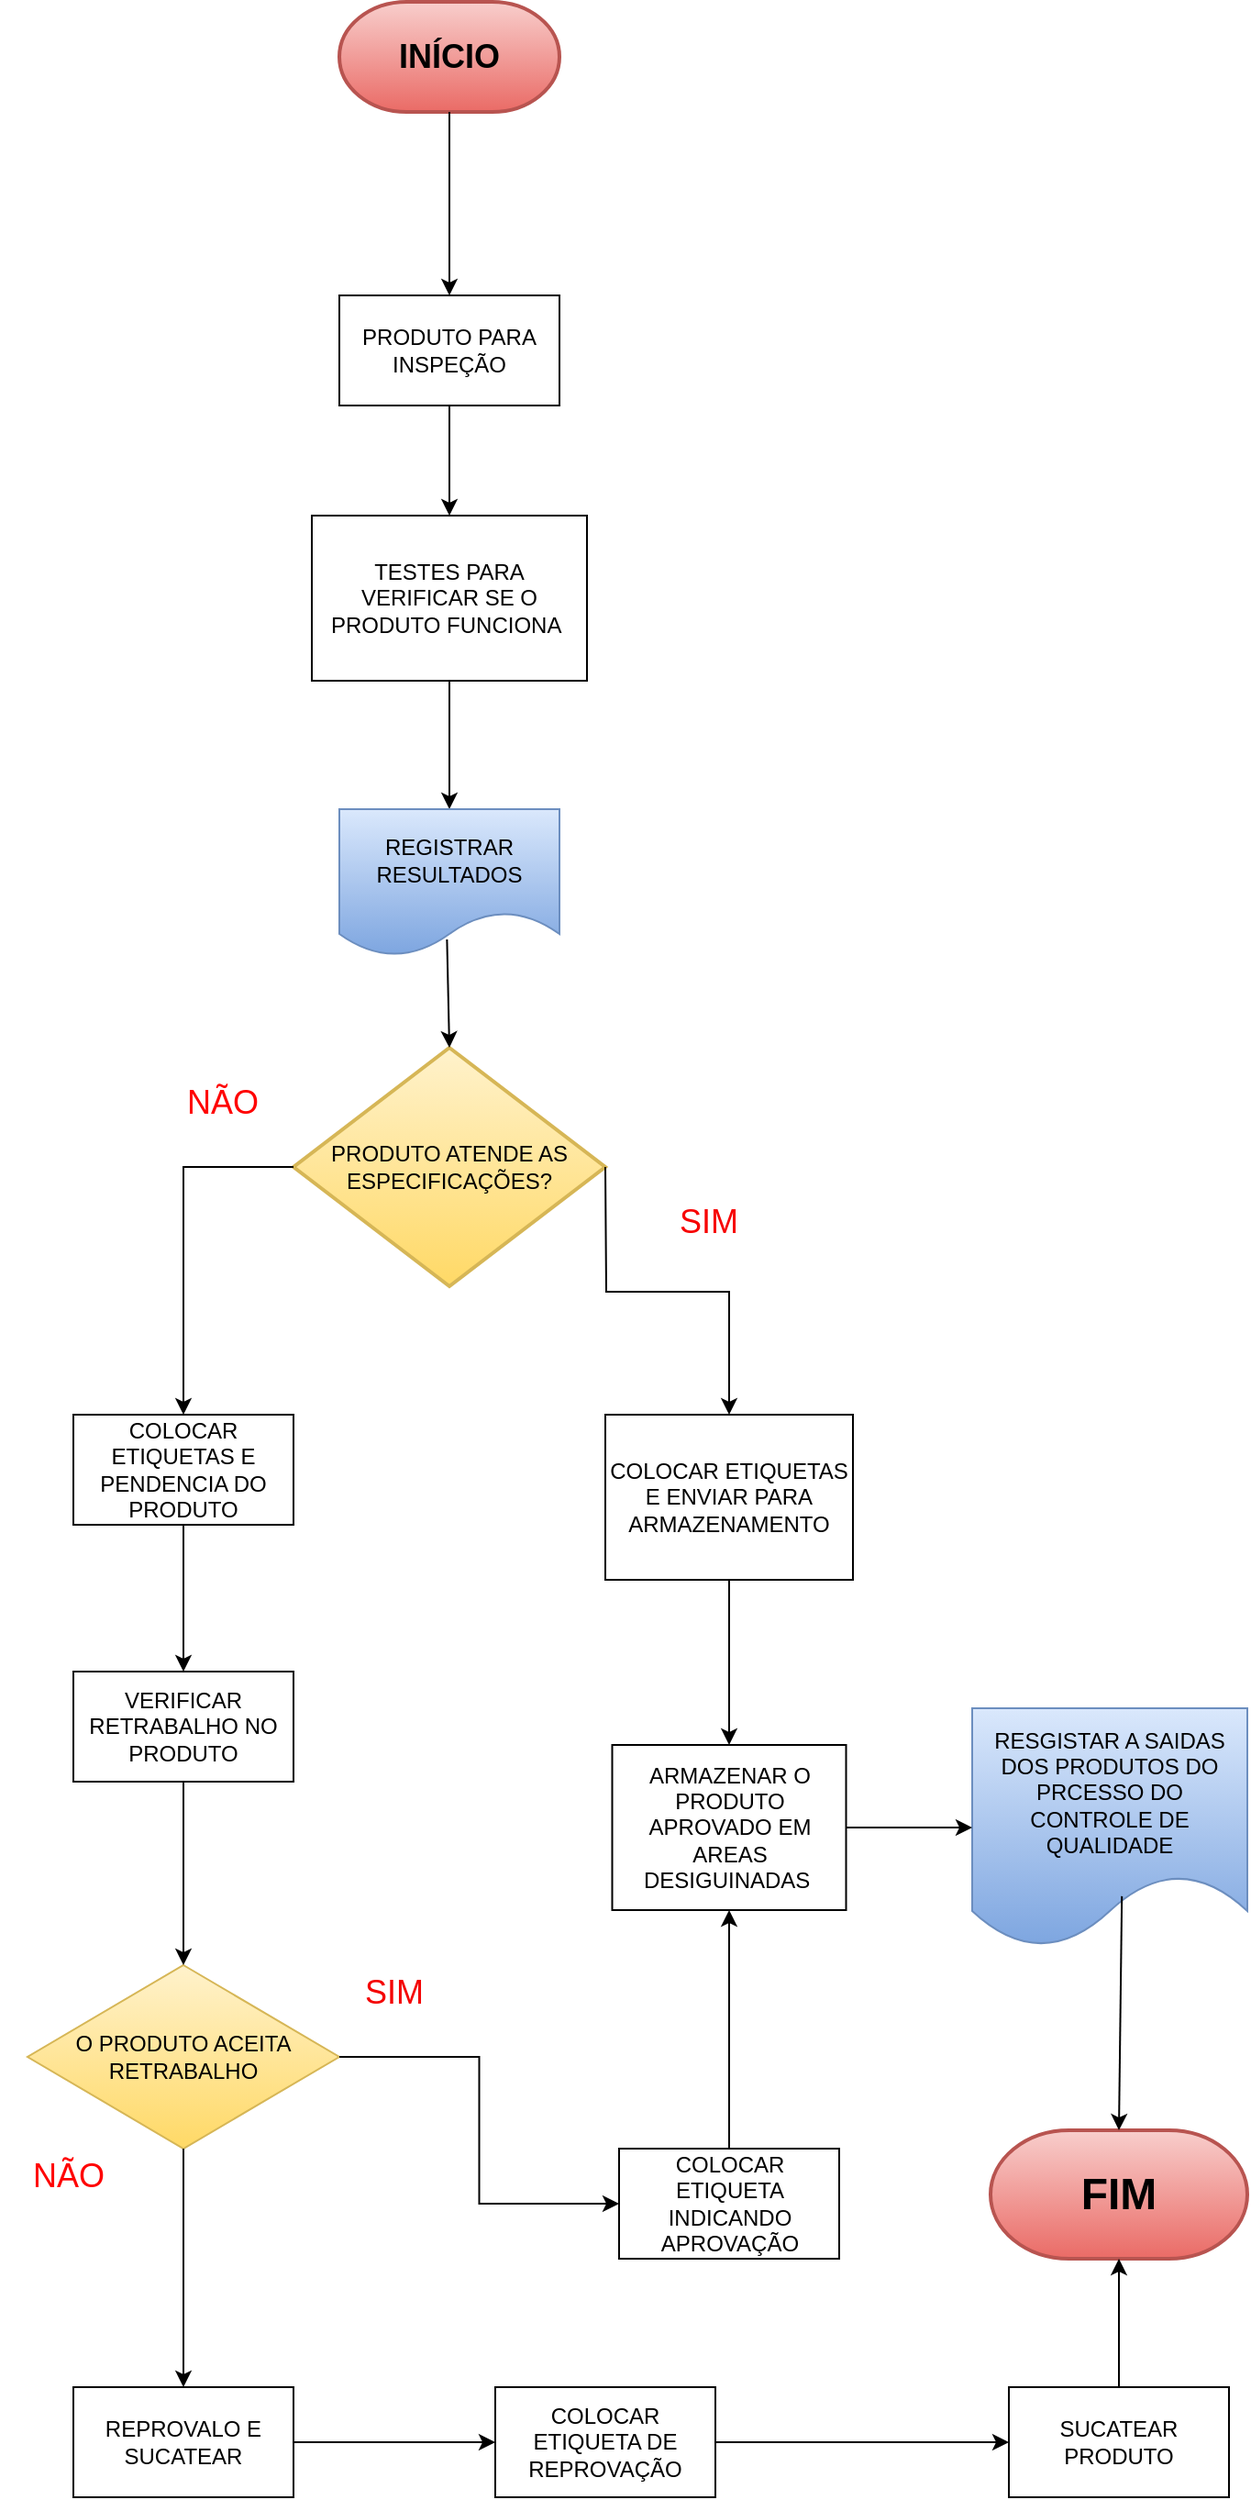 <mxfile version="24.2.1" type="github">
  <diagram name="Página-1" id="AtoTwLzHvThy1imQe9qj">
    <mxGraphModel dx="1257" dy="669" grid="1" gridSize="10" guides="1" tooltips="1" connect="1" arrows="1" fold="1" page="1" pageScale="1" pageWidth="827" pageHeight="1169" math="0" shadow="0">
      <root>
        <mxCell id="0" />
        <mxCell id="1" parent="0" />
        <mxCell id="vtR53uO_Wonn9fvWHfNr-5" value="&lt;h2&gt;INÍCIO&lt;/h2&gt;" style="strokeWidth=2;html=1;shape=mxgraph.flowchart.terminator;whiteSpace=wrap;fillColor=#f8cecc;gradientColor=#ea6b66;strokeColor=#b85450;" vertex="1" parent="1">
          <mxGeometry x="525" y="280" width="120" height="60" as="geometry" />
        </mxCell>
        <mxCell id="vtR53uO_Wonn9fvWHfNr-7" value="PRODUTO PARA INSPEÇÃO" style="rounded=0;whiteSpace=wrap;html=1;" vertex="1" parent="1">
          <mxGeometry x="525" y="440" width="120" height="60" as="geometry" />
        </mxCell>
        <mxCell id="vtR53uO_Wonn9fvWHfNr-8" value="" style="endArrow=classic;html=1;rounded=0;" edge="1" parent="1" source="vtR53uO_Wonn9fvWHfNr-7">
          <mxGeometry width="50" height="50" relative="1" as="geometry">
            <mxPoint x="555" y="470" as="sourcePoint" />
            <mxPoint x="585" y="560" as="targetPoint" />
          </mxGeometry>
        </mxCell>
        <mxCell id="vtR53uO_Wonn9fvWHfNr-9" value="TESTES PARA VERIFICAR SE O PRODUTO FUNCIONA&amp;nbsp;" style="rounded=0;whiteSpace=wrap;html=1;" vertex="1" parent="1">
          <mxGeometry x="510" y="560" width="150" height="90" as="geometry" />
        </mxCell>
        <mxCell id="vtR53uO_Wonn9fvWHfNr-11" value="" style="endArrow=classic;html=1;rounded=0;exitX=0.5;exitY=1;exitDx=0;exitDy=0;entryX=0.5;entryY=0;entryDx=0;entryDy=0;" edge="1" parent="1" source="vtR53uO_Wonn9fvWHfNr-9">
          <mxGeometry width="50" height="50" relative="1" as="geometry">
            <mxPoint x="545" y="670" as="sourcePoint" />
            <mxPoint x="585" y="720" as="targetPoint" />
          </mxGeometry>
        </mxCell>
        <mxCell id="vtR53uO_Wonn9fvWHfNr-12" value="REGISTRAR RESULTADOS" style="shape=document;whiteSpace=wrap;html=1;boundedLbl=1;fillColor=#dae8fc;gradientColor=#7ea6e0;strokeColor=#6c8ebf;" vertex="1" parent="1">
          <mxGeometry x="525" y="720" width="120" height="80" as="geometry" />
        </mxCell>
        <mxCell id="vtR53uO_Wonn9fvWHfNr-14" value="PRODUTO ATENDE AS ESPECIFICAÇÕES?" style="strokeWidth=2;html=1;shape=mxgraph.flowchart.decision;whiteSpace=wrap;fillColor=#fff2cc;gradientColor=#ffd966;strokeColor=#d6b656;" vertex="1" parent="1">
          <mxGeometry x="500" y="850" width="170" height="130" as="geometry" />
        </mxCell>
        <mxCell id="vtR53uO_Wonn9fvWHfNr-15" value="" style="endArrow=classic;html=1;rounded=0;exitX=0.489;exitY=0.888;exitDx=0;exitDy=0;exitPerimeter=0;entryX=0.5;entryY=0;entryDx=0;entryDy=0;entryPerimeter=0;" edge="1" parent="1" source="vtR53uO_Wonn9fvWHfNr-12">
          <mxGeometry width="50" height="50" relative="1" as="geometry">
            <mxPoint x="545" y="720" as="sourcePoint" />
            <mxPoint x="585" y="850" as="targetPoint" />
          </mxGeometry>
        </mxCell>
        <mxCell id="vtR53uO_Wonn9fvWHfNr-16" value="COLOCAR ETIQUETAS E PENDENCIA DO PRODUTO" style="rounded=0;whiteSpace=wrap;html=1;" vertex="1" parent="1">
          <mxGeometry x="380" y="1050" width="120" height="60" as="geometry" />
        </mxCell>
        <mxCell id="vtR53uO_Wonn9fvWHfNr-17" value="COLOCAR ETIQUETAS E ENVIAR PARA ARMAZENAMENTO" style="rounded=0;whiteSpace=wrap;html=1;" vertex="1" parent="1">
          <mxGeometry x="670" y="1050" width="135" height="90" as="geometry" />
        </mxCell>
        <mxCell id="vtR53uO_Wonn9fvWHfNr-18" value="&lt;font style=&quot;font-size: 18px;&quot; color=&quot;#f70202&quot;&gt;SIM&lt;/font&gt;" style="text;html=1;align=center;verticalAlign=middle;whiteSpace=wrap;rounded=0;" vertex="1" parent="1">
          <mxGeometry x="673.75" y="920" width="105" height="50" as="geometry" />
        </mxCell>
        <mxCell id="vtR53uO_Wonn9fvWHfNr-19" value="&lt;font style=&quot;font-size: 18px;&quot; color=&quot;#ff0000&quot;&gt;NÃO&lt;/font&gt;" style="text;html=1;align=center;verticalAlign=middle;whiteSpace=wrap;rounded=0;" vertex="1" parent="1">
          <mxGeometry x="414" y="850" width="95" height="60" as="geometry" />
        </mxCell>
        <mxCell id="vtR53uO_Wonn9fvWHfNr-21" value="" style="endArrow=classic;html=1;rounded=0;exitX=0;exitY=0.5;exitDx=0;exitDy=0;exitPerimeter=0;entryX=0.5;entryY=0;entryDx=0;entryDy=0;edgeStyle=orthogonalEdgeStyle;" edge="1" parent="1" source="vtR53uO_Wonn9fvWHfNr-14" target="vtR53uO_Wonn9fvWHfNr-16">
          <mxGeometry width="50" height="50" relative="1" as="geometry">
            <mxPoint x="545" y="940" as="sourcePoint" />
            <mxPoint x="595" y="890" as="targetPoint" />
          </mxGeometry>
        </mxCell>
        <mxCell id="vtR53uO_Wonn9fvWHfNr-22" value="" style="endArrow=classic;html=1;rounded=0;exitX=1;exitY=0.5;exitDx=0;exitDy=0;exitPerimeter=0;entryX=0.5;entryY=0;entryDx=0;entryDy=0;edgeStyle=orthogonalEdgeStyle;" edge="1" parent="1" target="vtR53uO_Wonn9fvWHfNr-17">
          <mxGeometry width="50" height="50" relative="1" as="geometry">
            <mxPoint x="670" y="915" as="sourcePoint" />
            <mxPoint x="595" y="890" as="targetPoint" />
          </mxGeometry>
        </mxCell>
        <mxCell id="vtR53uO_Wonn9fvWHfNr-24" value="" style="endArrow=classic;html=1;rounded=0;exitX=0.5;exitY=1;exitDx=0;exitDy=0;" edge="1" parent="1" source="vtR53uO_Wonn9fvWHfNr-17" target="vtR53uO_Wonn9fvWHfNr-25">
          <mxGeometry width="50" height="50" relative="1" as="geometry">
            <mxPoint x="545" y="950" as="sourcePoint" />
            <mxPoint x="735" y="1160" as="targetPoint" />
          </mxGeometry>
        </mxCell>
        <mxCell id="vtR53uO_Wonn9fvWHfNr-25" value="ARMAZENAR O PRODUTO APROVADO EM AREAS DESIGUINADAS&amp;nbsp;" style="rounded=0;whiteSpace=wrap;html=1;" vertex="1" parent="1">
          <mxGeometry x="673.75" y="1230" width="127.5" height="90" as="geometry" />
        </mxCell>
        <mxCell id="vtR53uO_Wonn9fvWHfNr-28" value="" style="endArrow=classic;html=1;rounded=0;exitX=0.5;exitY=1;exitDx=0;exitDy=0;exitPerimeter=0;entryX=0.5;entryY=0;entryDx=0;entryDy=0;" edge="1" parent="1" source="vtR53uO_Wonn9fvWHfNr-5" target="vtR53uO_Wonn9fvWHfNr-7">
          <mxGeometry width="50" height="50" relative="1" as="geometry">
            <mxPoint x="585" y="350" as="sourcePoint" />
            <mxPoint x="430" y="450" as="targetPoint" />
          </mxGeometry>
        </mxCell>
        <mxCell id="vtR53uO_Wonn9fvWHfNr-29" value="&lt;h1&gt;FIM&lt;/h1&gt;" style="strokeWidth=2;html=1;shape=mxgraph.flowchart.terminator;whiteSpace=wrap;fillColor=#f8cecc;gradientColor=#ea6b66;strokeColor=#b85450;" vertex="1" parent="1">
          <mxGeometry x="880" y="1440" width="140" height="70" as="geometry" />
        </mxCell>
        <mxCell id="vtR53uO_Wonn9fvWHfNr-32" value="VERIFICAR RETRABALHO NO PRODUTO" style="rounded=0;whiteSpace=wrap;html=1;" vertex="1" parent="1">
          <mxGeometry x="380" y="1190" width="120" height="60" as="geometry" />
        </mxCell>
        <mxCell id="vtR53uO_Wonn9fvWHfNr-33" value="" style="endArrow=classic;html=1;rounded=0;exitX=0.5;exitY=1;exitDx=0;exitDy=0;entryX=0.5;entryY=0;entryDx=0;entryDy=0;" edge="1" parent="1" source="vtR53uO_Wonn9fvWHfNr-16" target="vtR53uO_Wonn9fvWHfNr-32">
          <mxGeometry width="50" height="50" relative="1" as="geometry">
            <mxPoint x="360" y="1020" as="sourcePoint" />
            <mxPoint x="410" y="970" as="targetPoint" />
          </mxGeometry>
        </mxCell>
        <mxCell id="vtR53uO_Wonn9fvWHfNr-34" value="O PRODUTO ACEITA RETRABALHO" style="rhombus;whiteSpace=wrap;html=1;fillColor=#fff2cc;gradientColor=#ffd966;strokeColor=#d6b656;" vertex="1" parent="1">
          <mxGeometry x="355" y="1350" width="170" height="100" as="geometry" />
        </mxCell>
        <mxCell id="vtR53uO_Wonn9fvWHfNr-35" value="" style="endArrow=classic;html=1;rounded=0;exitX=0.5;exitY=1;exitDx=0;exitDy=0;entryX=0.5;entryY=0;entryDx=0;entryDy=0;" edge="1" parent="1" source="vtR53uO_Wonn9fvWHfNr-32" target="vtR53uO_Wonn9fvWHfNr-34">
          <mxGeometry width="50" height="50" relative="1" as="geometry">
            <mxPoint x="360" y="1310" as="sourcePoint" />
            <mxPoint x="410" y="1260" as="targetPoint" />
          </mxGeometry>
        </mxCell>
        <mxCell id="vtR53uO_Wonn9fvWHfNr-36" value="&lt;font style=&quot;font-size: 18px;&quot; color=&quot;#f40101&quot;&gt;SIM&lt;/font&gt;" style="text;html=1;align=center;verticalAlign=middle;whiteSpace=wrap;rounded=0;" vertex="1" parent="1">
          <mxGeometry x="525" y="1350" width="60" height="30" as="geometry" />
        </mxCell>
        <mxCell id="vtR53uO_Wonn9fvWHfNr-37" value="&lt;font style=&quot;font-size: 18px;&quot; color=&quot;#ff0000&quot;&gt;NÃO&lt;/font&gt;" style="text;html=1;align=center;verticalAlign=middle;whiteSpace=wrap;rounded=0;" vertex="1" parent="1">
          <mxGeometry x="340" y="1450" width="75" height="30" as="geometry" />
        </mxCell>
        <mxCell id="vtR53uO_Wonn9fvWHfNr-41" value="COLOCAR ETIQUETA INDICANDO APROVAÇÃO" style="rounded=0;whiteSpace=wrap;html=1;" vertex="1" parent="1">
          <mxGeometry x="677.5" y="1450" width="120" height="60" as="geometry" />
        </mxCell>
        <mxCell id="vtR53uO_Wonn9fvWHfNr-42" value="" style="endArrow=classic;html=1;rounded=0;exitX=1;exitY=0.5;exitDx=0;exitDy=0;entryX=0;entryY=0.5;entryDx=0;entryDy=0;edgeStyle=orthogonalEdgeStyle;" edge="1" parent="1" source="vtR53uO_Wonn9fvWHfNr-34" target="vtR53uO_Wonn9fvWHfNr-41">
          <mxGeometry width="50" height="50" relative="1" as="geometry">
            <mxPoint x="360" y="1310" as="sourcePoint" />
            <mxPoint x="410" y="1260" as="targetPoint" />
          </mxGeometry>
        </mxCell>
        <mxCell id="vtR53uO_Wonn9fvWHfNr-43" value="" style="endArrow=classic;html=1;rounded=0;exitX=0.5;exitY=0;exitDx=0;exitDy=0;entryX=0.5;entryY=1;entryDx=0;entryDy=0;" edge="1" parent="1" source="vtR53uO_Wonn9fvWHfNr-41" target="vtR53uO_Wonn9fvWHfNr-25">
          <mxGeometry width="50" height="50" relative="1" as="geometry">
            <mxPoint x="360" y="1310" as="sourcePoint" />
            <mxPoint x="410" y="1260" as="targetPoint" />
          </mxGeometry>
        </mxCell>
        <mxCell id="vtR53uO_Wonn9fvWHfNr-44" value="REPROVALO E SUCATEAR" style="rounded=0;whiteSpace=wrap;html=1;" vertex="1" parent="1">
          <mxGeometry x="380" y="1580" width="120" height="60" as="geometry" />
        </mxCell>
        <mxCell id="vtR53uO_Wonn9fvWHfNr-45" value="" style="endArrow=classic;html=1;rounded=0;exitX=0.5;exitY=1;exitDx=0;exitDy=0;entryX=0.5;entryY=0;entryDx=0;entryDy=0;" edge="1" parent="1" source="vtR53uO_Wonn9fvWHfNr-34" target="vtR53uO_Wonn9fvWHfNr-44">
          <mxGeometry width="50" height="50" relative="1" as="geometry">
            <mxPoint x="360" y="1310" as="sourcePoint" />
            <mxPoint x="410" y="1260" as="targetPoint" />
          </mxGeometry>
        </mxCell>
        <mxCell id="vtR53uO_Wonn9fvWHfNr-46" value="COLOCAR ETIQUETA DE REPROVAÇÃO" style="rounded=0;whiteSpace=wrap;html=1;" vertex="1" parent="1">
          <mxGeometry x="610" y="1580" width="120" height="60" as="geometry" />
        </mxCell>
        <mxCell id="vtR53uO_Wonn9fvWHfNr-47" value="" style="endArrow=classic;html=1;rounded=0;exitX=1;exitY=0.5;exitDx=0;exitDy=0;entryX=0;entryY=0.5;entryDx=0;entryDy=0;" edge="1" parent="1" source="vtR53uO_Wonn9fvWHfNr-44" target="vtR53uO_Wonn9fvWHfNr-46">
          <mxGeometry width="50" height="50" relative="1" as="geometry">
            <mxPoint x="360" y="1520" as="sourcePoint" />
            <mxPoint x="410" y="1470" as="targetPoint" />
          </mxGeometry>
        </mxCell>
        <mxCell id="vtR53uO_Wonn9fvWHfNr-49" value="SUCATEAR PRODUTO" style="rounded=0;whiteSpace=wrap;html=1;" vertex="1" parent="1">
          <mxGeometry x="890" y="1580" width="120" height="60" as="geometry" />
        </mxCell>
        <mxCell id="vtR53uO_Wonn9fvWHfNr-50" value="" style="endArrow=classic;html=1;rounded=0;exitX=1;exitY=0.5;exitDx=0;exitDy=0;entryX=0;entryY=0.5;entryDx=0;entryDy=0;" edge="1" parent="1" source="vtR53uO_Wonn9fvWHfNr-46" target="vtR53uO_Wonn9fvWHfNr-49">
          <mxGeometry width="50" height="50" relative="1" as="geometry">
            <mxPoint x="360" y="1430" as="sourcePoint" />
            <mxPoint x="410" y="1380" as="targetPoint" />
          </mxGeometry>
        </mxCell>
        <mxCell id="vtR53uO_Wonn9fvWHfNr-52" value="RESGISTAR A SAIDAS DOS PRODUTOS DO PRCESSO DO CONTROLE DE QUALIDADE" style="shape=document;whiteSpace=wrap;html=1;boundedLbl=1;fillColor=#dae8fc;gradientColor=#7ea6e0;strokeColor=#6c8ebf;" vertex="1" parent="1">
          <mxGeometry x="870" y="1210" width="150" height="130" as="geometry" />
        </mxCell>
        <mxCell id="vtR53uO_Wonn9fvWHfNr-53" value="" style="endArrow=classic;html=1;rounded=0;exitX=1;exitY=0.5;exitDx=0;exitDy=0;entryX=0;entryY=0.5;entryDx=0;entryDy=0;" edge="1" parent="1" source="vtR53uO_Wonn9fvWHfNr-25" target="vtR53uO_Wonn9fvWHfNr-52">
          <mxGeometry width="50" height="50" relative="1" as="geometry">
            <mxPoint x="360" y="1430" as="sourcePoint" />
            <mxPoint x="410" y="1380" as="targetPoint" />
          </mxGeometry>
        </mxCell>
        <mxCell id="vtR53uO_Wonn9fvWHfNr-55" value="" style="endArrow=classic;html=1;rounded=0;exitX=0.544;exitY=0.788;exitDx=0;exitDy=0;exitPerimeter=0;entryX=0.5;entryY=0;entryDx=0;entryDy=0;entryPerimeter=0;" edge="1" parent="1" source="vtR53uO_Wonn9fvWHfNr-52" target="vtR53uO_Wonn9fvWHfNr-29">
          <mxGeometry width="50" height="50" relative="1" as="geometry">
            <mxPoint x="680" y="1430" as="sourcePoint" />
            <mxPoint x="730" y="1380" as="targetPoint" />
          </mxGeometry>
        </mxCell>
        <mxCell id="vtR53uO_Wonn9fvWHfNr-56" value="" style="endArrow=classic;html=1;rounded=0;exitX=0.5;exitY=0;exitDx=0;exitDy=0;entryX=0.5;entryY=1;entryDx=0;entryDy=0;entryPerimeter=0;" edge="1" parent="1" source="vtR53uO_Wonn9fvWHfNr-49" target="vtR53uO_Wonn9fvWHfNr-29">
          <mxGeometry width="50" height="50" relative="1" as="geometry">
            <mxPoint x="680" y="1430" as="sourcePoint" />
            <mxPoint x="730" y="1380" as="targetPoint" />
          </mxGeometry>
        </mxCell>
      </root>
    </mxGraphModel>
  </diagram>
</mxfile>
